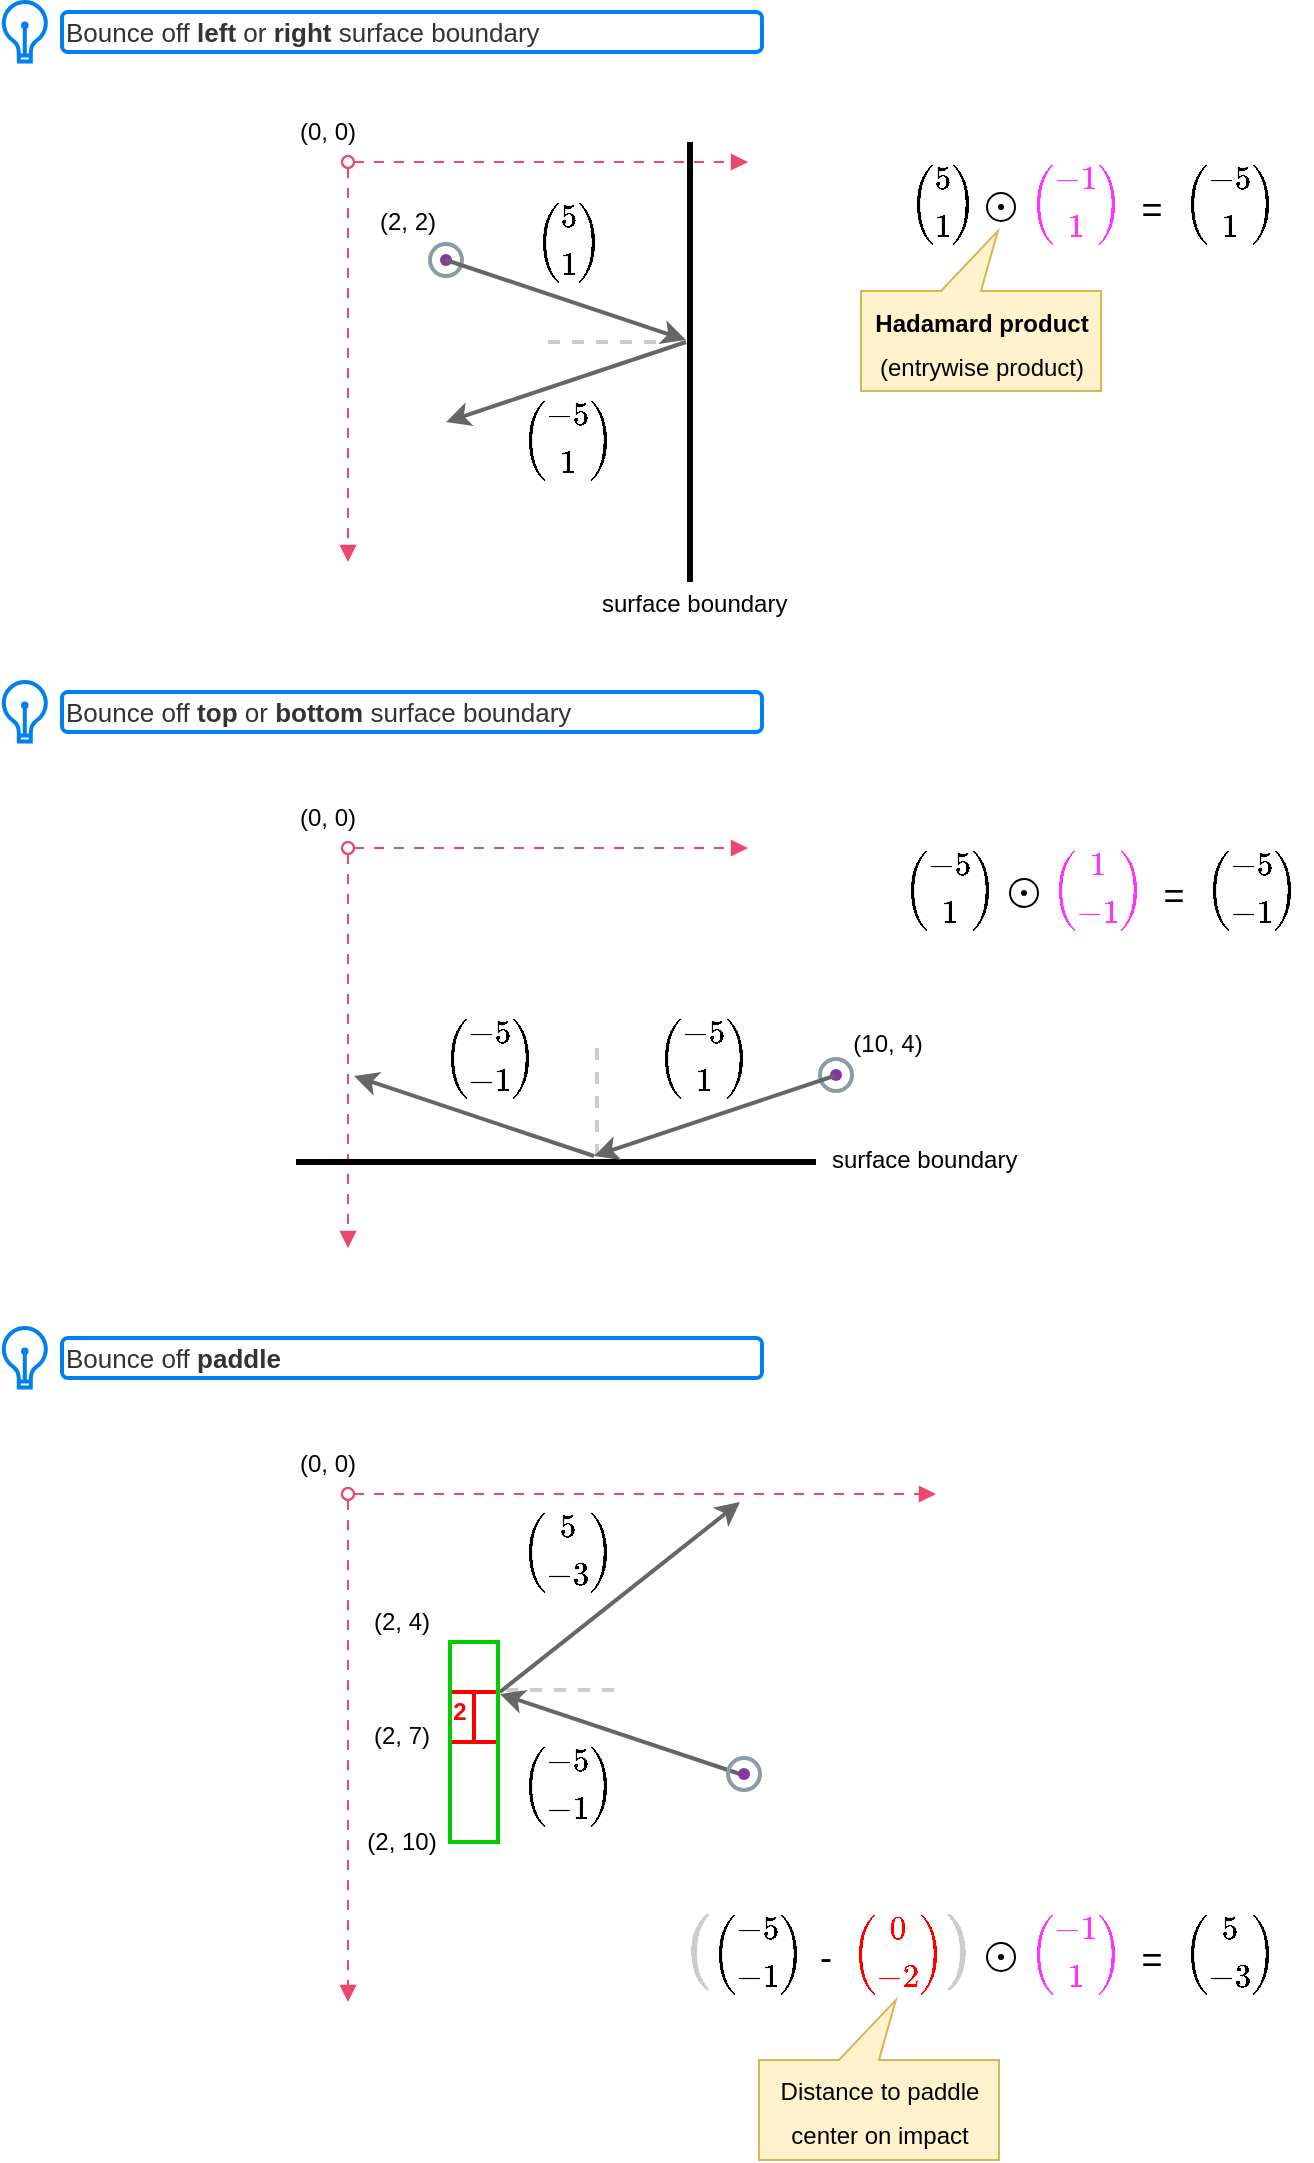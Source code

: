 <mxfile version="12.2.0" type="device" pages="1"><diagram id="wOVEKxjQEttIUD8cIbC9" name="Page-1"><mxGraphModel dx="1410" dy="866" grid="1" gridSize="10" guides="1" tooltips="1" connect="1" arrows="1" fold="1" page="1" pageScale="1" pageWidth="827" pageHeight="1169" math="1" shadow="0"><root><mxCell id="0"/><mxCell id="1" parent="0"/><mxCell id="s9Pxj73OZqar4VduUHm3-123" value="`(&amp;nbsp; &amp;nbsp; &amp;nbsp; &amp;nbsp; &amp;nbsp; &amp;nbsp; &amp;nbsp; &amp;nbsp; &amp;nbsp; &amp;nbsp; &amp;nbsp; &amp;nbsp;)`" style="text;html=1;strokeColor=none;fillColor=none;align=center;verticalAlign=middle;whiteSpace=wrap;rounded=0;fontFamily=Helvetica;fontSize=32;fontColor=#CCCCCC;" vertex="1" parent="1"><mxGeometry x="359" y="973" width="175" height="62" as="geometry"/></mxCell><mxCell id="s9Pxj73OZqar4VduUHm3-102" value="" style="endArrow=none;dashed=1;html=1;strokeColor=#CCCCCC;strokeWidth=2;" edge="1" parent="1"><mxGeometry width="50" height="50" relative="1" as="geometry"><mxPoint x="285" y="874" as="sourcePoint"/><mxPoint x="345" y="874" as="targetPoint"/></mxGeometry></mxCell><mxCell id="s9Pxj73OZqar4VduUHm3-63" value="" style="endArrow=none;dashed=1;html=1;strokeColor=#CCCCCC;strokeWidth=2;" edge="1" parent="1"><mxGeometry width="50" height="50" relative="1" as="geometry"><mxPoint x="330.5" y="607" as="sourcePoint"/><mxPoint x="330.5" y="547" as="targetPoint"/></mxGeometry></mxCell><mxCell id="s9Pxj73OZqar4VduUHm3-1" value="" style="endArrow=block;html=1;startArrow=oval;startFill=0;endFill=1;strokeColor=#EB4770;dashed=1;dashPattern=5 5;" edge="1" parent="1"><mxGeometry width="100" height="100" relative="1" as="geometry"><mxPoint x="206" y="110" as="sourcePoint"/><mxPoint x="406" y="110" as="targetPoint"/></mxGeometry></mxCell><mxCell id="s9Pxj73OZqar4VduUHm3-2" value="" style="endArrow=block;html=1;startArrow=oval;startFill=0;endFill=1;strokeColor=#EB4770;dashed=1;dashPattern=5 5;" edge="1" parent="1"><mxGeometry width="100" height="100" relative="1" as="geometry"><mxPoint x="206" y="110" as="sourcePoint"/><mxPoint x="206" y="310" as="targetPoint"/></mxGeometry></mxCell><mxCell id="s9Pxj73OZqar4VduUHm3-3" value="" style="aspect=fixed;perimeter=ellipsePerimeter;html=1;align=center;fontSize=12;verticalAlign=top;fontColor=#364149;shadow=0;dashed=0;image;image=img/lib/cumulus/netq_agent.svg;" vertex="1" parent="1"><mxGeometry x="246" y="150" width="18" height="18" as="geometry"/></mxCell><mxCell id="s9Pxj73OZqar4VduUHm3-5" value="(0, 0)" style="text;html=1;strokeColor=none;fillColor=none;align=center;verticalAlign=middle;whiteSpace=wrap;rounded=0;" vertex="1" parent="1"><mxGeometry x="176" y="85" width="40" height="20" as="geometry"/></mxCell><mxCell id="s9Pxj73OZqar4VduUHm3-7" value="(2, 2)" style="text;html=1;strokeColor=none;fillColor=none;align=center;verticalAlign=middle;whiteSpace=wrap;rounded=0;" vertex="1" parent="1"><mxGeometry x="216" y="130" width="40" height="20" as="geometry"/></mxCell><mxCell id="s9Pxj73OZqar4VduUHm3-10" value="" style="endArrow=none;html=1;strokeWidth=3;" edge="1" parent="1"><mxGeometry width="50" height="50" relative="1" as="geometry"><mxPoint x="377" y="320" as="sourcePoint"/><mxPoint x="377" y="100" as="targetPoint"/></mxGeometry></mxCell><mxCell id="s9Pxj73OZqar4VduUHm3-11" value="surface boundary" style="text;html=1;strokeColor=none;fillColor=none;align=left;verticalAlign=middle;whiteSpace=wrap;rounded=0;" vertex="1" parent="1"><mxGeometry x="331" y="321" width="100" height="20" as="geometry"/></mxCell><mxCell id="s9Pxj73OZqar4VduUHm3-19" value="" style="endArrow=classic;html=1;strokeColor=#666666;strokeWidth=2;" edge="1" parent="1"><mxGeometry width="50" height="50" relative="1" as="geometry"><mxPoint x="255" y="159" as="sourcePoint"/><mxPoint x="375" y="199" as="targetPoint"/></mxGeometry></mxCell><mxCell id="s9Pxj73OZqar4VduUHm3-20" value="" style="endArrow=classic;html=1;strokeColor=#666666;strokeWidth=2;" edge="1" parent="1"><mxGeometry width="50" height="50" relative="1" as="geometry"><mxPoint x="375" y="200" as="sourcePoint"/><mxPoint x="255" y="240" as="targetPoint"/></mxGeometry></mxCell><mxCell id="s9Pxj73OZqar4VduUHm3-21" value="" style="endArrow=none;dashed=1;html=1;strokeColor=#CCCCCC;strokeWidth=2;" edge="1" parent="1"><mxGeometry width="50" height="50" relative="1" as="geometry"><mxPoint x="306" y="200" as="sourcePoint"/><mxPoint x="366" y="200" as="targetPoint"/></mxGeometry></mxCell><mxCell id="s9Pxj73OZqar4VduUHm3-28" value="&lt;span style=&quot;font-family: &amp;#34;courier new&amp;#34; , &amp;#34;courier&amp;#34; , monospace ; font-size: 14px ; text-align: left ; background-color: rgb(255 , 255 , 255)&quot;&gt;`((5),(1))`&lt;/span&gt;" style="text;html=1;strokeColor=none;fillColor=none;align=center;verticalAlign=middle;whiteSpace=wrap;rounded=0;fontFamily=Helvetica;fontSize=12;" vertex="1" parent="1"><mxGeometry x="286" y="124.5" width="60" height="51" as="geometry"/></mxCell><mxCell id="s9Pxj73OZqar4VduUHm3-31" value="&lt;span style=&quot;font-family: &amp;#34;courier new&amp;#34; , &amp;#34;courier&amp;#34; , monospace ; font-size: 14px ; text-align: left ; background-color: rgb(255 , 255 , 255)&quot;&gt;`((-5),(1))`&lt;/span&gt;" style="text;html=1;strokeColor=none;fillColor=none;align=center;verticalAlign=middle;whiteSpace=wrap;rounded=0;fontFamily=Helvetica;fontSize=12;" vertex="1" parent="1"><mxGeometry x="286" y="223" width="60" height="51" as="geometry"/></mxCell><mxCell id="s9Pxj73OZqar4VduUHm3-32" value="&lt;span style=&quot;font-family: &amp;#34;courier new&amp;#34; , &amp;#34;courier&amp;#34; , monospace ; font-size: 14px ; text-align: left ; background-color: rgb(255 , 255 , 255)&quot;&gt;`((5),(1))`&lt;/span&gt;" style="text;html=1;strokeColor=none;fillColor=none;align=center;verticalAlign=middle;whiteSpace=wrap;rounded=0;fontFamily=Helvetica;fontSize=12;" vertex="1" parent="1"><mxGeometry x="472.5" y="105" width="60" height="51" as="geometry"/></mxCell><mxCell id="s9Pxj73OZqar4VduUHm3-33" value="&lt;span style=&quot;font-family: &amp;#34;courier new&amp;#34; , &amp;#34;courier&amp;#34; , monospace ; font-size: 14px ; text-align: left ; background-color: rgb(255 , 255 , 255)&quot;&gt;`((-5),(1))`&lt;/span&gt;" style="text;html=1;strokeColor=none;fillColor=none;align=center;verticalAlign=middle;whiteSpace=wrap;rounded=0;fontFamily=Helvetica;fontSize=12;" vertex="1" parent="1"><mxGeometry x="616.5" y="105" width="60" height="51" as="geometry"/></mxCell><mxCell id="s9Pxj73OZqar4VduUHm3-34" value="&lt;span style=&quot;font-family: &amp;quot;courier new&amp;quot; , &amp;quot;courier&amp;quot; , monospace ; font-size: 14px ; text-align: left ; background-color: rgb(255 , 255 , 255)&quot;&gt;`((-1),(1))`&lt;/span&gt;" style="text;html=1;strokeColor=none;fillColor=none;align=center;verticalAlign=middle;whiteSpace=wrap;rounded=0;fontFamily=Helvetica;fontSize=12;fontColor=#FF33FF;" vertex="1" parent="1"><mxGeometry x="539.5" y="105" width="60" height="51" as="geometry"/></mxCell><mxCell id="s9Pxj73OZqar4VduUHm3-42" value="" style="group" vertex="1" connectable="0" parent="1"><mxGeometry x="525.5" y="125.5" width="14" height="14" as="geometry"/></mxCell><mxCell id="s9Pxj73OZqar4VduUHm3-37" value="" style="ellipse;whiteSpace=wrap;html=1;aspect=fixed;fontFamily=Helvetica;fontSize=12;" vertex="1" parent="s9Pxj73OZqar4VduUHm3-42"><mxGeometry width="14" height="14" as="geometry"/></mxCell><mxCell id="s9Pxj73OZqar4VduUHm3-39" value="" style="ellipse;whiteSpace=wrap;html=1;aspect=fixed;fontFamily=Helvetica;fontSize=12;fillColor=#000000;strokeColor=none;" vertex="1" parent="s9Pxj73OZqar4VduUHm3-42"><mxGeometry x="5.5" y="5.5" width="3" height="3" as="geometry"/></mxCell><mxCell id="s9Pxj73OZqar4VduUHm3-44" value="=" style="text;html=1;strokeColor=none;fillColor=none;align=center;verticalAlign=middle;whiteSpace=wrap;rounded=0;fontFamily=Helvetica;fontSize=18;" vertex="1" parent="1"><mxGeometry x="587.5" y="123.5" width="40" height="20" as="geometry"/></mxCell><mxCell id="s9Pxj73OZqar4VduUHm3-45" value="&lt;font style=&quot;font-size: 12px&quot;&gt;&lt;b&gt;Hadamard product&lt;br&gt;&lt;/b&gt;(entrywise product)&lt;/font&gt;" style="shape=callout;whiteSpace=wrap;html=1;perimeter=calloutPerimeter;fillColor=#fff2cc;fontFamily=Helvetica;fontSize=18;position2=0.43;direction=west;strokeColor=#d6b656;" vertex="1" parent="1"><mxGeometry x="462.5" y="144.5" width="120" height="80" as="geometry"/></mxCell><mxCell id="s9Pxj73OZqar4VduUHm3-50" value="Bounce off &lt;b&gt;left&lt;/b&gt; or &lt;b&gt;right&lt;/b&gt; surface boundary" style="rounded=1;whiteSpace=wrap;html=1;fillColor=none;fontFamily=Helvetica;fontSize=13;strokeColor=#0080F0;verticalAlign=middle;align=left;fontStyle=0;fontColor=#333333;strokeWidth=2;" vertex="1" parent="1"><mxGeometry x="63" y="35" width="350" height="20" as="geometry"/></mxCell><mxCell id="s9Pxj73OZqar4VduUHm3-51" value="" style="html=1;verticalLabelPosition=bottom;align=center;labelBackgroundColor=#ffffff;verticalAlign=top;strokeWidth=2;strokeColor=#0080F0;fillColor=#ffffff;shadow=0;dashed=0;shape=mxgraph.ios7.icons.lightbulb;fontFamily=Helvetica;fontSize=13;fontColor=#333333;" vertex="1" parent="1"><mxGeometry x="33" y="30" width="22.8" height="29.7" as="geometry"/></mxCell><mxCell id="s9Pxj73OZqar4VduUHm3-52" value="Bounce off &lt;b&gt;top&lt;/b&gt; or &lt;b&gt;bottom&lt;/b&gt; surface boundary" style="rounded=1;whiteSpace=wrap;html=1;fillColor=none;fontFamily=Helvetica;fontSize=13;strokeColor=#0080F0;verticalAlign=middle;align=left;fontStyle=0;fontColor=#333333;strokeWidth=2;" vertex="1" parent="1"><mxGeometry x="63" y="375" width="350" height="20" as="geometry"/></mxCell><mxCell id="s9Pxj73OZqar4VduUHm3-53" value="" style="html=1;verticalLabelPosition=bottom;align=center;labelBackgroundColor=#ffffff;verticalAlign=top;strokeWidth=2;strokeColor=#0080F0;fillColor=#ffffff;shadow=0;dashed=0;shape=mxgraph.ios7.icons.lightbulb;fontFamily=Helvetica;fontSize=13;fontColor=#333333;" vertex="1" parent="1"><mxGeometry x="33" y="370" width="22.8" height="29.7" as="geometry"/></mxCell><mxCell id="s9Pxj73OZqar4VduUHm3-54" value="" style="endArrow=block;html=1;startArrow=oval;startFill=0;endFill=1;strokeColor=#EB4770;dashed=1;dashPattern=5 5;" edge="1" parent="1"><mxGeometry width="100" height="100" relative="1" as="geometry"><mxPoint x="206" y="453" as="sourcePoint"/><mxPoint x="406" y="453" as="targetPoint"/></mxGeometry></mxCell><mxCell id="s9Pxj73OZqar4VduUHm3-55" value="" style="endArrow=block;html=1;startArrow=oval;startFill=0;endFill=1;strokeColor=#EB4770;dashed=1;dashPattern=5 5;" edge="1" parent="1"><mxGeometry width="100" height="100" relative="1" as="geometry"><mxPoint x="206" y="453" as="sourcePoint"/><mxPoint x="206" y="653" as="targetPoint"/></mxGeometry></mxCell><mxCell id="s9Pxj73OZqar4VduUHm3-56" value="" style="aspect=fixed;perimeter=ellipsePerimeter;html=1;align=center;fontSize=12;verticalAlign=top;fontColor=#364149;shadow=0;dashed=0;image;image=img/lib/cumulus/netq_agent.svg;" vertex="1" parent="1"><mxGeometry x="441" y="557.5" width="18" height="18" as="geometry"/></mxCell><mxCell id="s9Pxj73OZqar4VduUHm3-57" value="(0, 0)" style="text;html=1;strokeColor=none;fillColor=none;align=center;verticalAlign=middle;whiteSpace=wrap;rounded=0;" vertex="1" parent="1"><mxGeometry x="176" y="428" width="40" height="20" as="geometry"/></mxCell><mxCell id="s9Pxj73OZqar4VduUHm3-58" value="(10, 4)" style="text;html=1;strokeColor=none;fillColor=none;align=center;verticalAlign=middle;whiteSpace=wrap;rounded=0;" vertex="1" parent="1"><mxGeometry x="456" y="540.5" width="40" height="20" as="geometry"/></mxCell><mxCell id="s9Pxj73OZqar4VduUHm3-59" value="" style="endArrow=none;html=1;strokeWidth=3;" edge="1" parent="1"><mxGeometry width="50" height="50" relative="1" as="geometry"><mxPoint x="180" y="610" as="sourcePoint"/><mxPoint x="440" y="610" as="targetPoint"/></mxGeometry></mxCell><mxCell id="s9Pxj73OZqar4VduUHm3-60" value="surface boundary" style="text;html=1;strokeColor=none;fillColor=none;align=left;verticalAlign=middle;whiteSpace=wrap;rounded=0;" vertex="1" parent="1"><mxGeometry x="446" y="599" width="100" height="20" as="geometry"/></mxCell><mxCell id="s9Pxj73OZqar4VduUHm3-61" value="" style="endArrow=classic;html=1;strokeColor=#666666;strokeWidth=2;" edge="1" parent="1"><mxGeometry width="50" height="50" relative="1" as="geometry"><mxPoint x="329" y="607" as="sourcePoint"/><mxPoint x="209" y="567" as="targetPoint"/></mxGeometry></mxCell><mxCell id="s9Pxj73OZqar4VduUHm3-62" value="" style="endArrow=classic;html=1;strokeColor=#666666;strokeWidth=2;" edge="1" parent="1"><mxGeometry width="50" height="50" relative="1" as="geometry"><mxPoint x="449" y="567" as="sourcePoint"/><mxPoint x="329" y="607" as="targetPoint"/></mxGeometry></mxCell><mxCell id="s9Pxj73OZqar4VduUHm3-64" value="&lt;span style=&quot;font-family: &amp;#34;courier new&amp;#34; , &amp;#34;courier&amp;#34; , monospace ; font-size: 14px ; text-align: left ; background-color: rgb(255 , 255 , 255)&quot;&gt;`((-5),(-1))`&lt;/span&gt;" style="text;html=1;strokeColor=none;fillColor=none;align=center;verticalAlign=middle;whiteSpace=wrap;rounded=0;fontFamily=Helvetica;fontSize=12;" vertex="1" parent="1"><mxGeometry x="247" y="532" width="60" height="51" as="geometry"/></mxCell><mxCell id="s9Pxj73OZqar4VduUHm3-65" value="&lt;span style=&quot;font-family: &amp;#34;courier new&amp;#34; , &amp;#34;courier&amp;#34; , monospace ; font-size: 14px ; text-align: left ; background-color: rgb(255 , 255 , 255)&quot;&gt;`((-5),(1))`&lt;/span&gt;" style="text;html=1;strokeColor=none;fillColor=none;align=center;verticalAlign=middle;whiteSpace=wrap;rounded=0;fontFamily=Helvetica;fontSize=12;" vertex="1" parent="1"><mxGeometry x="353.5" y="532" width="60" height="51" as="geometry"/></mxCell><mxCell id="s9Pxj73OZqar4VduUHm3-66" value="&lt;span style=&quot;font-family: &amp;#34;courier new&amp;#34; , &amp;#34;courier&amp;#34; , monospace ; font-size: 14px ; text-align: left ; background-color: rgb(255 , 255 , 255)&quot;&gt;`((-5),(1))`&lt;/span&gt;" style="text;html=1;strokeColor=none;fillColor=none;align=center;verticalAlign=middle;whiteSpace=wrap;rounded=0;fontFamily=Helvetica;fontSize=12;" vertex="1" parent="1"><mxGeometry x="477" y="448" width="60" height="51" as="geometry"/></mxCell><mxCell id="s9Pxj73OZqar4VduUHm3-67" value="&lt;span style=&quot;font-family: &amp;#34;courier new&amp;#34; , &amp;#34;courier&amp;#34; , monospace ; font-size: 14px ; text-align: left ; background-color: rgb(255 , 255 , 255)&quot;&gt;`((-5),(-1))`&lt;/span&gt;" style="text;html=1;strokeColor=none;fillColor=none;align=center;verticalAlign=middle;whiteSpace=wrap;rounded=0;fontFamily=Helvetica;fontSize=12;" vertex="1" parent="1"><mxGeometry x="628" y="448" width="60" height="51" as="geometry"/></mxCell><mxCell id="s9Pxj73OZqar4VduUHm3-68" value="&lt;span style=&quot;font-family: &amp;quot;courier new&amp;quot; , &amp;quot;courier&amp;quot; , monospace ; font-size: 14px ; text-align: left ; background-color: rgb(255 , 255 , 255)&quot;&gt;`((1),(-1))`&lt;/span&gt;" style="text;html=1;strokeColor=none;fillColor=none;align=center;verticalAlign=middle;whiteSpace=wrap;rounded=0;fontFamily=Helvetica;fontSize=12;fontColor=#FF33FF;" vertex="1" parent="1"><mxGeometry x="551" y="448" width="60" height="51" as="geometry"/></mxCell><mxCell id="s9Pxj73OZqar4VduUHm3-69" value="" style="group" vertex="1" connectable="0" parent="1"><mxGeometry x="537" y="468.5" width="14" height="14" as="geometry"/></mxCell><mxCell id="s9Pxj73OZqar4VduUHm3-70" value="" style="ellipse;whiteSpace=wrap;html=1;aspect=fixed;fontFamily=Helvetica;fontSize=12;" vertex="1" parent="s9Pxj73OZqar4VduUHm3-69"><mxGeometry width="14" height="14" as="geometry"/></mxCell><mxCell id="s9Pxj73OZqar4VduUHm3-71" value="" style="ellipse;whiteSpace=wrap;html=1;aspect=fixed;fontFamily=Helvetica;fontSize=12;fillColor=#000000;strokeColor=none;" vertex="1" parent="s9Pxj73OZqar4VduUHm3-69"><mxGeometry x="5.5" y="5.5" width="3" height="3" as="geometry"/></mxCell><mxCell id="s9Pxj73OZqar4VduUHm3-72" value="=" style="text;html=1;strokeColor=none;fillColor=none;align=center;verticalAlign=middle;whiteSpace=wrap;rounded=0;fontFamily=Helvetica;fontSize=18;" vertex="1" parent="1"><mxGeometry x="599" y="466.5" width="40" height="20" as="geometry"/></mxCell><mxCell id="s9Pxj73OZqar4VduUHm3-78" value="Bounce off &lt;b&gt;paddle&lt;/b&gt;" style="rounded=1;whiteSpace=wrap;html=1;fillColor=none;fontFamily=Helvetica;fontSize=13;strokeColor=#0080F0;verticalAlign=middle;align=left;fontStyle=0;fontColor=#333333;strokeWidth=2;" vertex="1" parent="1"><mxGeometry x="63" y="698" width="350" height="20" as="geometry"/></mxCell><mxCell id="s9Pxj73OZqar4VduUHm3-79" value="" style="html=1;verticalLabelPosition=bottom;align=center;labelBackgroundColor=#ffffff;verticalAlign=top;strokeWidth=2;strokeColor=#0080F0;fillColor=#ffffff;shadow=0;dashed=0;shape=mxgraph.ios7.icons.lightbulb;fontFamily=Helvetica;fontSize=13;fontColor=#333333;" vertex="1" parent="1"><mxGeometry x="33" y="693" width="22.8" height="29.7" as="geometry"/></mxCell><mxCell id="s9Pxj73OZqar4VduUHm3-80" value="" style="endArrow=block;html=1;startArrow=oval;startFill=0;endFill=1;strokeColor=#EB4770;dashed=1;dashPattern=5 5;" edge="1" parent="1"><mxGeometry width="100" height="100" relative="1" as="geometry"><mxPoint x="206" y="776" as="sourcePoint"/><mxPoint x="500" y="776" as="targetPoint"/></mxGeometry></mxCell><mxCell id="s9Pxj73OZqar4VduUHm3-81" value="" style="endArrow=block;html=1;startArrow=oval;startFill=0;endFill=1;strokeColor=#EB4770;dashed=1;dashPattern=5 5;" edge="1" parent="1"><mxGeometry width="100" height="100" relative="1" as="geometry"><mxPoint x="206" y="776" as="sourcePoint"/><mxPoint x="206" y="1030" as="targetPoint"/></mxGeometry></mxCell><mxCell id="s9Pxj73OZqar4VduUHm3-83" value="(0, 0)" style="text;html=1;strokeColor=none;fillColor=none;align=center;verticalAlign=middle;whiteSpace=wrap;rounded=0;" vertex="1" parent="1"><mxGeometry x="176" y="751" width="40" height="20" as="geometry"/></mxCell><mxCell id="s9Pxj73OZqar4VduUHm3-99" value="" style="endArrow=classic;html=1;strokeColor=#666666;strokeWidth=2;" edge="1" parent="1"><mxGeometry width="50" height="50" relative="1" as="geometry"><mxPoint x="402" y="916" as="sourcePoint"/><mxPoint x="282" y="876" as="targetPoint"/></mxGeometry></mxCell><mxCell id="s9Pxj73OZqar4VduUHm3-100" value="" style="endArrow=classic;html=1;strokeColor=#666666;strokeWidth=2;" edge="1" parent="1"><mxGeometry width="50" height="50" relative="1" as="geometry"><mxPoint x="282" y="875" as="sourcePoint"/><mxPoint x="402" y="780" as="targetPoint"/></mxGeometry></mxCell><mxCell id="s9Pxj73OZqar4VduUHm3-101" value="" style="aspect=fixed;perimeter=ellipsePerimeter;html=1;align=center;fontSize=12;verticalAlign=top;fontColor=#364149;shadow=0;dashed=0;image;image=img/lib/cumulus/netq_agent.svg;" vertex="1" parent="1"><mxGeometry x="395" y="907" width="18" height="18" as="geometry"/></mxCell><mxCell id="s9Pxj73OZqar4VduUHm3-103" value="" style="endArrow=none;html=1;strokeColor=#FF0000;strokeWidth=2;fontFamily=Helvetica;fontSize=13;fontColor=#FF33FF;exitX=0;exitY=0.25;exitDx=0;exitDy=0;" edge="1" parent="1" source="s9Pxj73OZqar4VduUHm3-98"><mxGeometry width="50" height="50" relative="1" as="geometry"><mxPoint x="232" y="925" as="sourcePoint"/><mxPoint x="282" y="875" as="targetPoint"/></mxGeometry></mxCell><mxCell id="s9Pxj73OZqar4VduUHm3-104" value="" style="endArrow=none;html=1;strokeColor=#FF0000;strokeWidth=2;fontFamily=Helvetica;fontSize=13;fontColor=#FF33FF;exitX=0;exitY=0.25;exitDx=0;exitDy=0;" edge="1" parent="1"><mxGeometry width="50" height="50" relative="1" as="geometry"><mxPoint x="256.5" y="900" as="sourcePoint"/><mxPoint x="281.5" y="900" as="targetPoint"/></mxGeometry></mxCell><mxCell id="s9Pxj73OZqar4VduUHm3-106" value="" style="endArrow=none;html=1;strokeColor=#FF0000;strokeWidth=2;fontFamily=Helvetica;fontSize=13;fontColor=#FF33FF;" edge="1" parent="1"><mxGeometry width="50" height="50" relative="1" as="geometry"><mxPoint x="269" y="900" as="sourcePoint"/><mxPoint x="269" y="875" as="targetPoint"/></mxGeometry></mxCell><mxCell id="s9Pxj73OZqar4VduUHm3-98" value="" style="rounded=0;whiteSpace=wrap;html=1;strokeColor=#00CC00;strokeWidth=2;fillColor=none;fontFamily=Helvetica;fontSize=13;fontColor=#FF33FF;align=left;" vertex="1" parent="1"><mxGeometry x="257" y="850" width="24" height="100" as="geometry"/></mxCell><mxCell id="s9Pxj73OZqar4VduUHm3-107" value="(2, 7)" style="text;html=1;strokeColor=none;fillColor=none;align=center;verticalAlign=middle;whiteSpace=wrap;rounded=0;" vertex="1" parent="1"><mxGeometry x="213" y="887" width="40" height="20" as="geometry"/></mxCell><mxCell id="s9Pxj73OZqar4VduUHm3-108" value="(2, 4)" style="text;html=1;strokeColor=none;fillColor=none;align=center;verticalAlign=middle;whiteSpace=wrap;rounded=0;" vertex="1" parent="1"><mxGeometry x="213" y="830" width="40" height="20" as="geometry"/></mxCell><mxCell id="s9Pxj73OZqar4VduUHm3-109" value="(2, 10)" style="text;html=1;strokeColor=none;fillColor=none;align=center;verticalAlign=middle;whiteSpace=wrap;rounded=0;" vertex="1" parent="1"><mxGeometry x="213" y="940" width="40" height="20" as="geometry"/></mxCell><mxCell id="s9Pxj73OZqar4VduUHm3-110" value="2" style="text;html=1;strokeColor=none;fillColor=none;align=center;verticalAlign=middle;whiteSpace=wrap;rounded=0;fontColor=#FF0000;fontStyle=1" vertex="1" parent="1"><mxGeometry x="250" y="875" width="24" height="20" as="geometry"/></mxCell><mxCell id="s9Pxj73OZqar4VduUHm3-111" value="&lt;span style=&quot;font-family: &amp;#34;courier new&amp;#34; , &amp;#34;courier&amp;#34; , monospace ; font-size: 14px ; text-align: left ; background-color: rgb(255 , 255 , 255)&quot;&gt;`((5),(-3))`&lt;/span&gt;" style="text;html=1;strokeColor=none;fillColor=none;align=center;verticalAlign=middle;whiteSpace=wrap;rounded=0;fontFamily=Helvetica;fontSize=12;" vertex="1" parent="1"><mxGeometry x="286" y="779" width="60" height="51" as="geometry"/></mxCell><mxCell id="s9Pxj73OZqar4VduUHm3-112" value="&lt;span style=&quot;font-family: &amp;#34;courier new&amp;#34; , &amp;#34;courier&amp;#34; , monospace ; font-size: 14px ; text-align: left ; background-color: rgb(255 , 255 , 255)&quot;&gt;`((-5),(-1))`&lt;/span&gt;" style="text;html=1;strokeColor=none;fillColor=none;align=center;verticalAlign=middle;whiteSpace=wrap;rounded=0;fontFamily=Helvetica;fontSize=12;" vertex="1" parent="1"><mxGeometry x="286" y="896" width="60" height="51" as="geometry"/></mxCell><mxCell id="s9Pxj73OZqar4VduUHm3-113" value="&lt;span style=&quot;font-family: &amp;quot;courier new&amp;quot; , &amp;quot;courier&amp;quot; , monospace ; font-size: 14px ; text-align: left ; background-color: rgb(255 , 255 , 255)&quot;&gt;`((0),(-2))`&lt;/span&gt;" style="text;html=1;strokeColor=none;fillColor=none;align=center;verticalAlign=middle;whiteSpace=wrap;rounded=0;fontFamily=Helvetica;fontSize=12;fontColor=#FF0000;" vertex="1" parent="1"><mxGeometry x="450.5" y="980" width="60" height="51" as="geometry"/></mxCell><mxCell id="s9Pxj73OZqar4VduUHm3-114" value="&lt;span style=&quot;font-family: &amp;#34;courier new&amp;#34; , &amp;#34;courier&amp;#34; , monospace ; font-size: 14px ; text-align: left ; background-color: rgb(255 , 255 , 255)&quot;&gt;`((5),(-3))`&lt;/span&gt;" style="text;html=1;strokeColor=none;fillColor=none;align=center;verticalAlign=middle;whiteSpace=wrap;rounded=0;fontFamily=Helvetica;fontSize=12;" vertex="1" parent="1"><mxGeometry x="616.5" y="980" width="60" height="51" as="geometry"/></mxCell><mxCell id="s9Pxj73OZqar4VduUHm3-115" value="&lt;span style=&quot;font-family: &amp;#34;courier new&amp;#34; , &amp;#34;courier&amp;#34; , monospace ; font-size: 14px ; text-align: left ; background-color: rgb(255 , 255 , 255)&quot;&gt;`((-1),(1))`&lt;/span&gt;" style="text;html=1;strokeColor=none;fillColor=none;align=center;verticalAlign=middle;whiteSpace=wrap;rounded=0;fontFamily=Helvetica;fontSize=12;fontColor=#FF33FF;" vertex="1" parent="1"><mxGeometry x="539.5" y="980" width="60" height="51" as="geometry"/></mxCell><mxCell id="s9Pxj73OZqar4VduUHm3-116" value="" style="group" vertex="1" connectable="0" parent="1"><mxGeometry x="525.5" y="1000.5" width="14" height="14" as="geometry"/></mxCell><mxCell id="s9Pxj73OZqar4VduUHm3-117" value="" style="ellipse;whiteSpace=wrap;html=1;aspect=fixed;fontFamily=Helvetica;fontSize=12;" vertex="1" parent="s9Pxj73OZqar4VduUHm3-116"><mxGeometry width="14" height="14" as="geometry"/></mxCell><mxCell id="s9Pxj73OZqar4VduUHm3-118" value="" style="ellipse;whiteSpace=wrap;html=1;aspect=fixed;fontFamily=Helvetica;fontSize=12;fillColor=#000000;strokeColor=none;" vertex="1" parent="s9Pxj73OZqar4VduUHm3-116"><mxGeometry x="5.5" y="5.5" width="3" height="3" as="geometry"/></mxCell><mxCell id="s9Pxj73OZqar4VduUHm3-119" value="=" style="text;html=1;strokeColor=none;fillColor=none;align=center;verticalAlign=middle;whiteSpace=wrap;rounded=0;fontFamily=Helvetica;fontSize=18;" vertex="1" parent="1"><mxGeometry x="587.5" y="998.5" width="40" height="20" as="geometry"/></mxCell><mxCell id="s9Pxj73OZqar4VduUHm3-120" value="&lt;span style=&quot;font-family: &amp;#34;courier new&amp;#34; , &amp;#34;courier&amp;#34; , monospace ; font-size: 14px ; text-align: left ; background-color: rgb(255 , 255 , 255)&quot;&gt;`((-5),(-1))`&lt;/span&gt;" style="text;html=1;strokeColor=none;fillColor=none;align=center;verticalAlign=middle;whiteSpace=wrap;rounded=0;fontFamily=Helvetica;fontSize=12;" vertex="1" parent="1"><mxGeometry x="380.5" y="980" width="60" height="51" as="geometry"/></mxCell><mxCell id="s9Pxj73OZqar4VduUHm3-121" value="-" style="text;html=1;strokeColor=none;fillColor=none;align=center;verticalAlign=middle;whiteSpace=wrap;rounded=0;fontFamily=Helvetica;fontSize=18;" vertex="1" parent="1"><mxGeometry x="424.5" y="997.5" width="40" height="20" as="geometry"/></mxCell><mxCell id="s9Pxj73OZqar4VduUHm3-128" value="&lt;span style=&quot;font-size: 12px&quot;&gt;Distance to paddle center on impact&lt;/span&gt;" style="shape=callout;whiteSpace=wrap;html=1;perimeter=calloutPerimeter;fillColor=#fff2cc;fontFamily=Helvetica;fontSize=18;position2=0.43;direction=west;strokeColor=#d6b656;" vertex="1" parent="1"><mxGeometry x="411.5" y="1029" width="120" height="80" as="geometry"/></mxCell></root></mxGraphModel></diagram></mxfile>